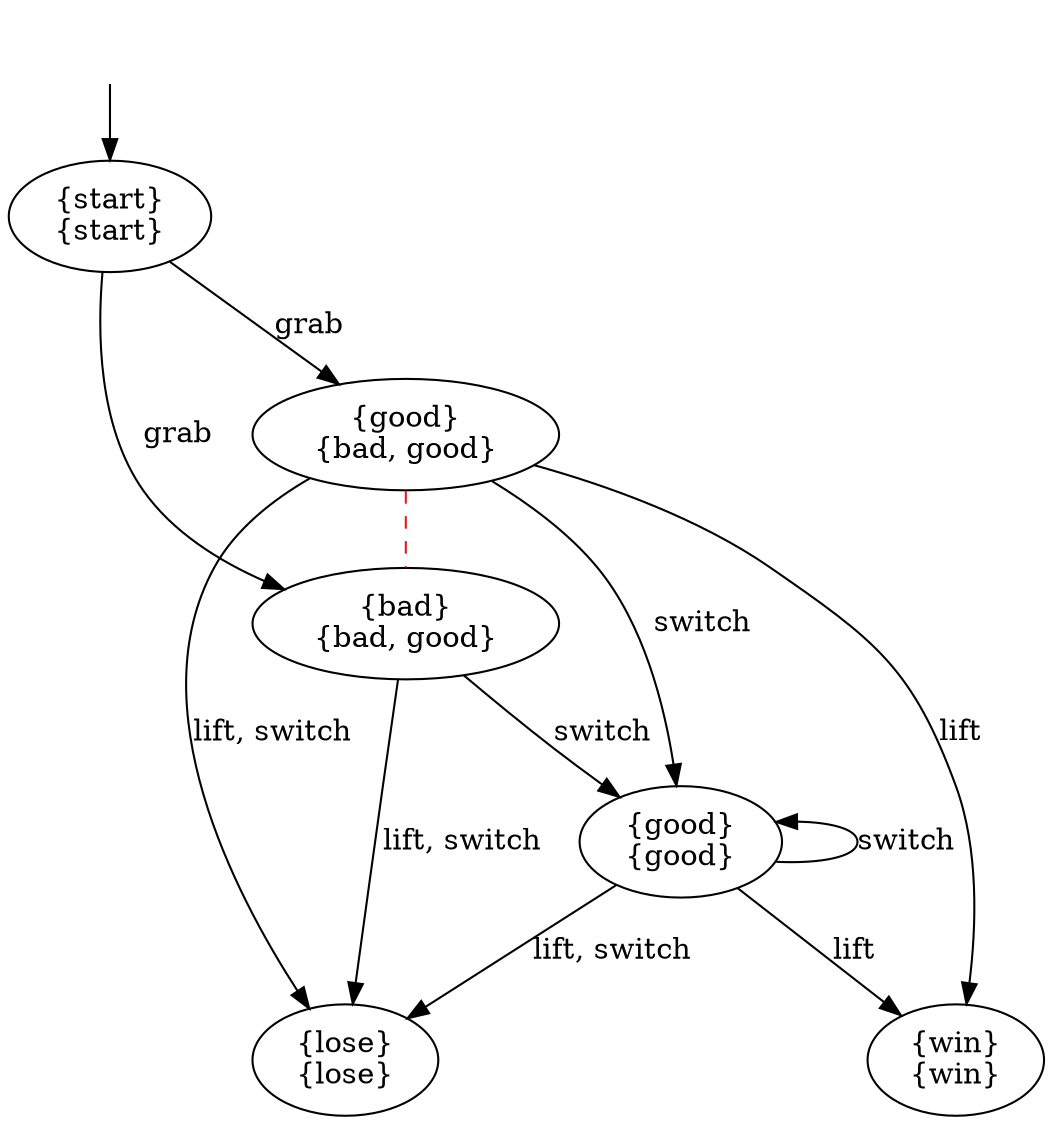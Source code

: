 digraph  {
concentrate=False;
nodesep=0.5;
ranksep=0.5;
splines=True;
2191222984656 [label="{start}\n{start}"];
2191222970592 [label="{bad}\n{bad, good}"];
2191222971024 [label="{good}\n{bad, good}"];
2191222970736 [label="{lose}\n{lose}"];
2191222055984 [label="{good}\n{good}"];
2191204568080 [label="{win}\n{win}"];
hidden [label="", shape=none];
2191222984656 -> 2191222970592  [action="('grab',)", key="('grab',)", label=grab];
2191222984656 -> 2191222971024  [action="('grab',)", key="('grab',)", label=grab];
2191222970592 -> 2191222055984  [action="('switch',)", key="('switch',)", label=switch];
2191222970592 -> 2191222970736  [action="(('lift',), ('switch',))", key="(('lift',), ('switch',))", label="lift, switch"];
2191222971024 -> 2191204568080  [action="('lift',)", key="('lift',)", label=lift];
2191222971024 -> 2191222055984  [action="('switch',)", key="('switch',)", label=switch];
2191222971024 -> 2191222970736  [action="(('lift',), ('switch',))", key="(('lift',), ('switch',))", label="lift, switch"];
2191222971024 -> 2191222970592  [arrowhead=none, color=1, colorscheme=set19, constraint=True, key=0, label="", style=dashed];
2191222055984 -> 2191204568080  [action="('lift',)", key="('lift',)", label=lift];
2191222055984 -> 2191222055984  [action="('switch',)", dir=back, key="('switch',)", label=switch];
2191222055984 -> 2191222970736  [action="(('lift',), ('switch',))", key="(('lift',), ('switch',))", label="lift, switch"];
hidden -> 2191222984656  [key=0];
}
